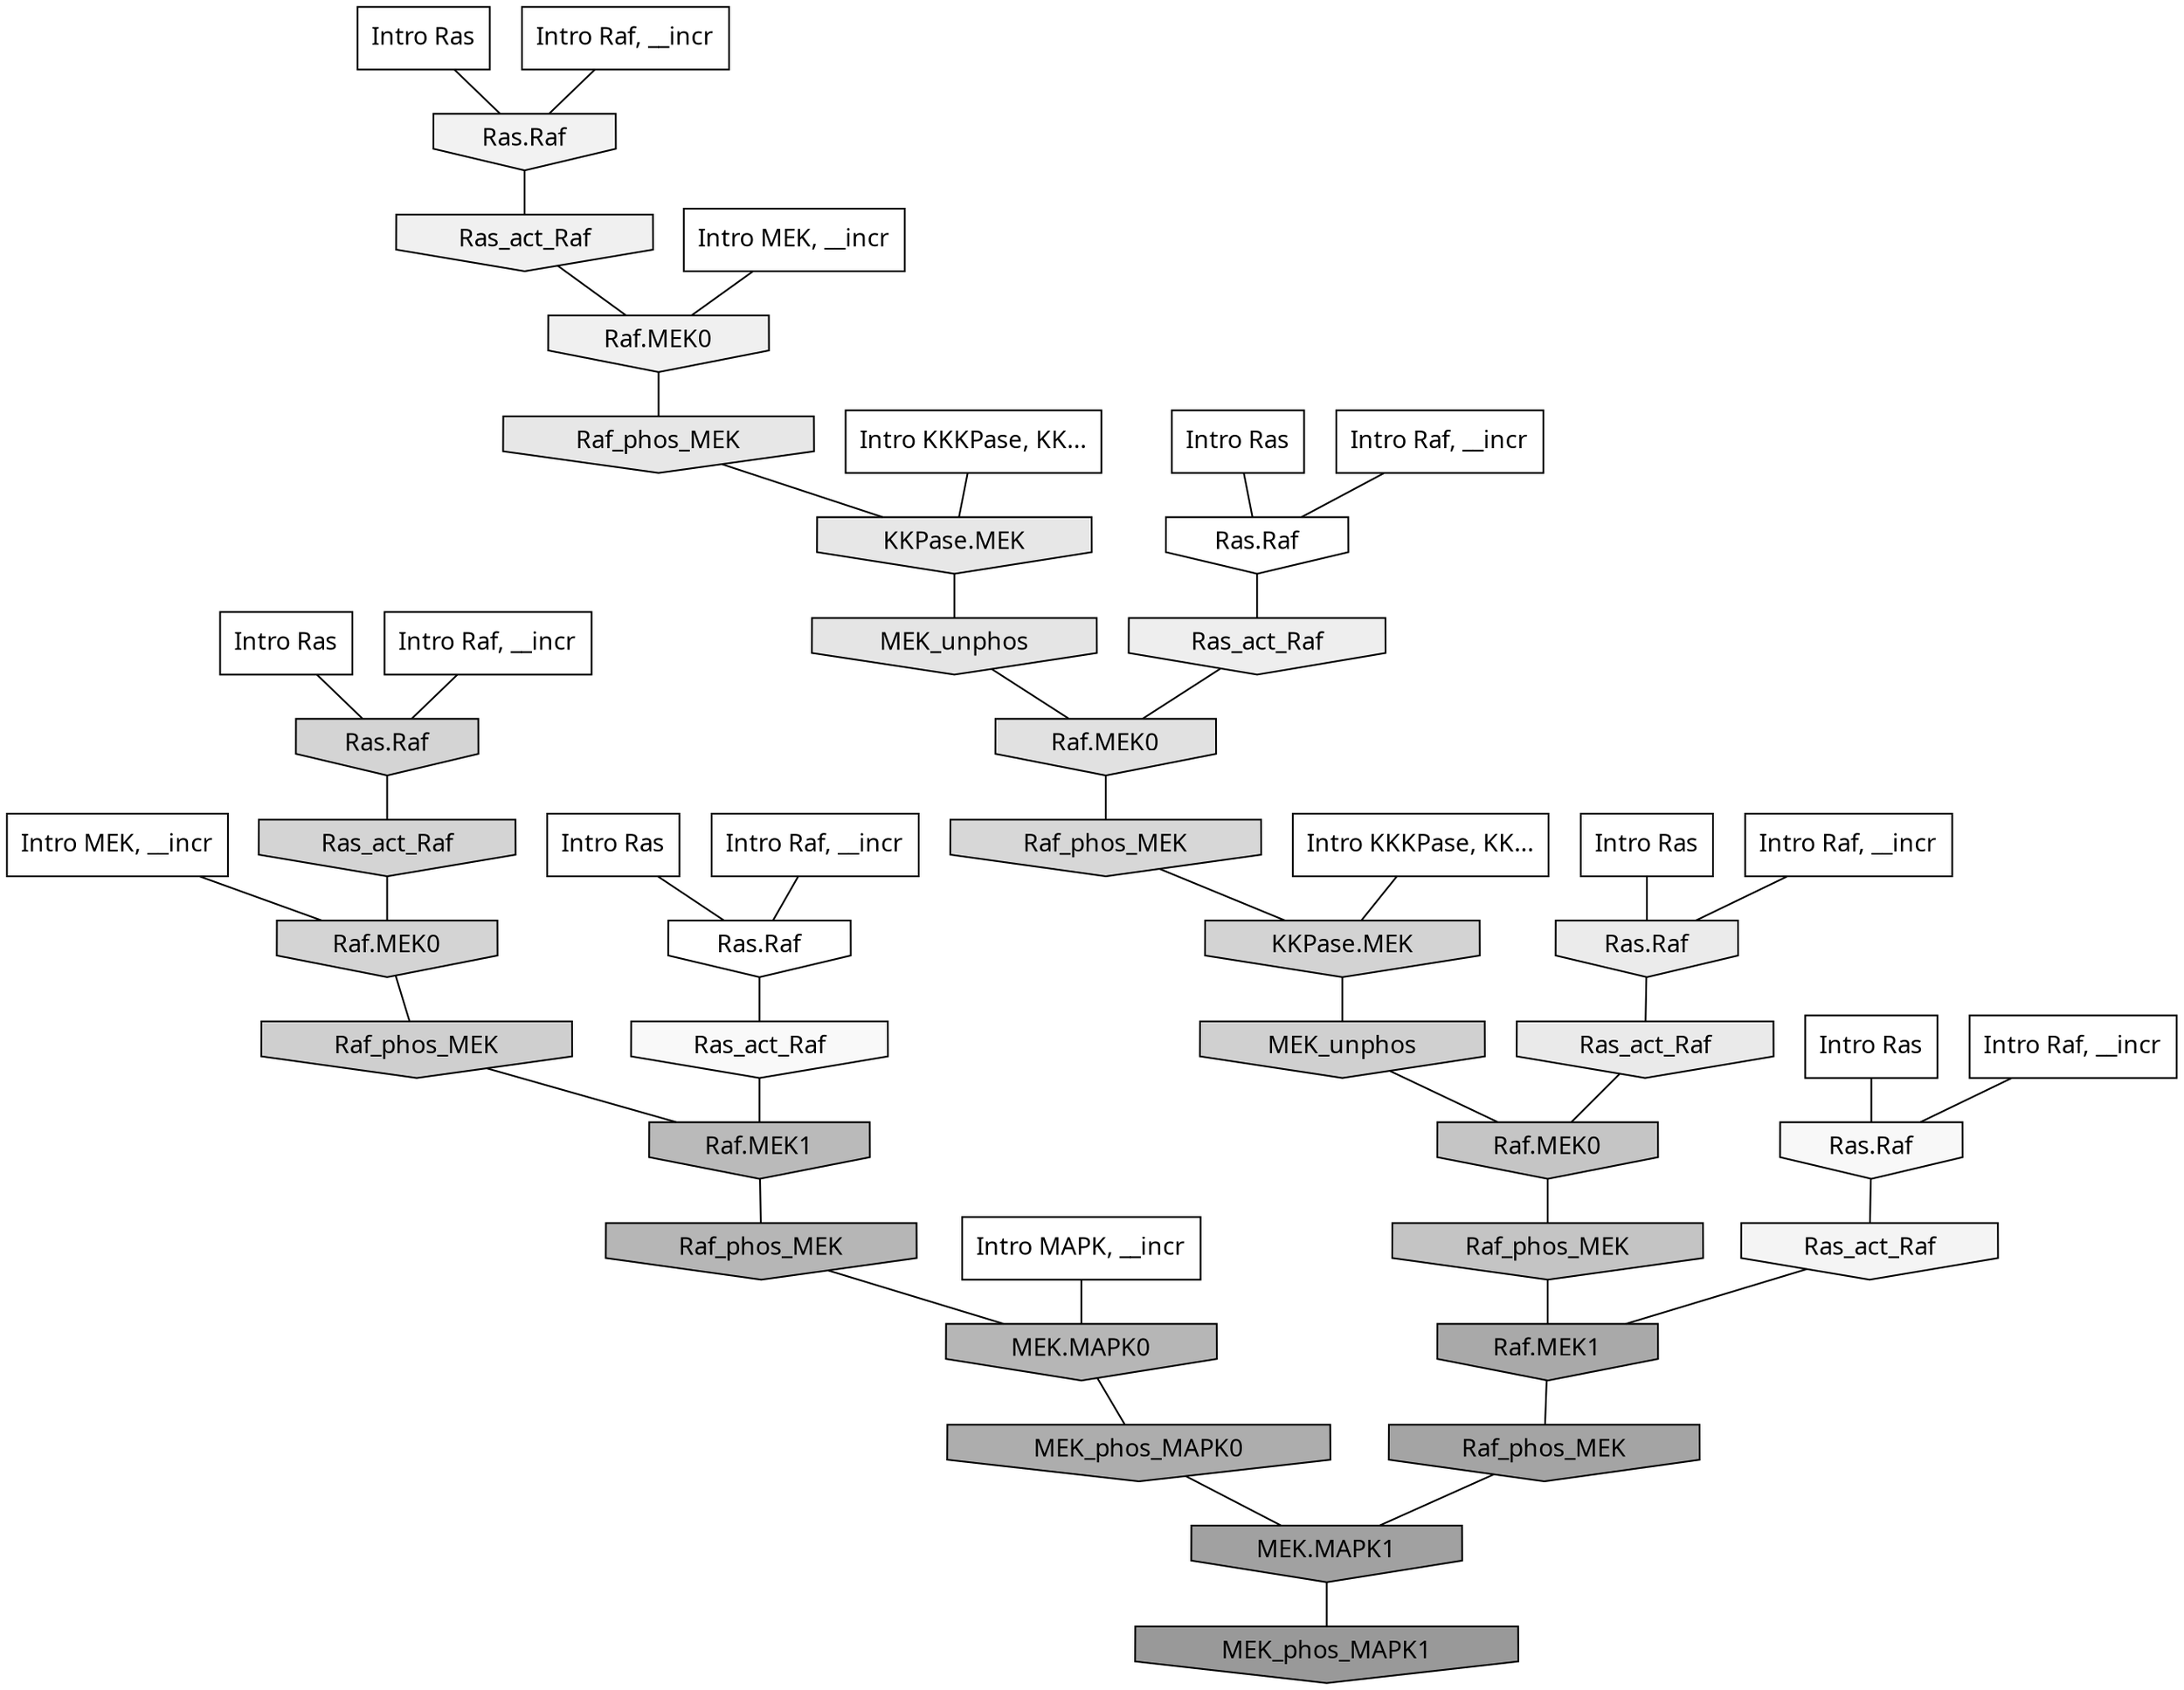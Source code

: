 digraph G{
  rankdir="TB";
  ranksep=0.30;
  node [fontname="CMU Serif"];
  edge [fontname="CMU Serif"];
  
  3 [label="Intro Ras", shape=rectangle, style=filled, fillcolor="0.000 0.000 1.000"]
  
  7 [label="Intro Ras", shape=rectangle, style=filled, fillcolor="0.000 0.000 1.000"]
  
  28 [label="Intro Ras", shape=rectangle, style=filled, fillcolor="0.000 0.000 1.000"]
  
  30 [label="Intro Ras", shape=rectangle, style=filled, fillcolor="0.000 0.000 1.000"]
  
  83 [label="Intro Ras", shape=rectangle, style=filled, fillcolor="0.000 0.000 1.000"]
  
  94 [label="Intro Ras", shape=rectangle, style=filled, fillcolor="0.000 0.000 1.000"]
  
  315 [label="Intro Raf, __incr", shape=rectangle, style=filled, fillcolor="0.000 0.000 1.000"]
  
  531 [label="Intro Raf, __incr", shape=rectangle, style=filled, fillcolor="0.000 0.000 1.000"]
  
  578 [label="Intro Raf, __incr", shape=rectangle, style=filled, fillcolor="0.000 0.000 1.000"]
  
  709 [label="Intro Raf, __incr", shape=rectangle, style=filled, fillcolor="0.000 0.000 1.000"]
  
  782 [label="Intro Raf, __incr", shape=rectangle, style=filled, fillcolor="0.000 0.000 1.000"]
  
  925 [label="Intro Raf, __incr", shape=rectangle, style=filled, fillcolor="0.000 0.000 1.000"]
  
  1340 [label="Intro MEK, __incr", shape=rectangle, style=filled, fillcolor="0.000 0.000 1.000"]
  
  1822 [label="Intro MEK, __incr", shape=rectangle, style=filled, fillcolor="0.000 0.000 1.000"]
  
  2475 [label="Intro MAPK, __incr", shape=rectangle, style=filled, fillcolor="0.000 0.000 1.000"]
  
  3104 [label="Intro KKKPase, KK...", shape=rectangle, style=filled, fillcolor="0.000 0.000 1.000"]
  
  3127 [label="Intro KKKPase, KK...", shape=rectangle, style=filled, fillcolor="0.000 0.000 1.000"]
  
  3247 [label="Ras.Raf", shape=invhouse, style=filled, fillcolor="0.000 0.000 1.000"]
  
  3283 [label="Ras.Raf", shape=invhouse, style=filled, fillcolor="0.000 0.000 1.000"]
  
  3480 [label="Ras_act_Raf", shape=invhouse, style=filled, fillcolor="0.000 0.000 0.975"]
  
  3511 [label="Ras.Raf", shape=invhouse, style=filled, fillcolor="0.000 0.000 0.969"]
  
  3631 [label="Ras_act_Raf", shape=invhouse, style=filled, fillcolor="0.000 0.000 0.957"]
  
  3709 [label="Ras.Raf", shape=invhouse, style=filled, fillcolor="0.000 0.000 0.948"]
  
  3832 [label="Ras_act_Raf", shape=invhouse, style=filled, fillcolor="0.000 0.000 0.940"]
  
  3835 [label="Raf.MEK0", shape=invhouse, style=filled, fillcolor="0.000 0.000 0.940"]
  
  3954 [label="Ras_act_Raf", shape=invhouse, style=filled, fillcolor="0.000 0.000 0.932"]
  
  4154 [label="Ras.Raf", shape=invhouse, style=filled, fillcolor="0.000 0.000 0.920"]
  
  4228 [label="Ras_act_Raf", shape=invhouse, style=filled, fillcolor="0.000 0.000 0.915"]
  
  4355 [label="Raf_phos_MEK", shape=invhouse, style=filled, fillcolor="0.000 0.000 0.906"]
  
  4386 [label="KKPase.MEK", shape=invhouse, style=filled, fillcolor="0.000 0.000 0.905"]
  
  4545 [label="MEK_unphos", shape=invhouse, style=filled, fillcolor="0.000 0.000 0.895"]
  
  4800 [label="Raf.MEK0", shape=invhouse, style=filled, fillcolor="0.000 0.000 0.880"]
  
  5523 [label="Raf_phos_MEK", shape=invhouse, style=filled, fillcolor="0.000 0.000 0.840"]
  
  5696 [label="Ras.Raf", shape=invhouse, style=filled, fillcolor="0.000 0.000 0.830"]
  
  5705 [label="Ras_act_Raf", shape=invhouse, style=filled, fillcolor="0.000 0.000 0.829"]
  
  5708 [label="Raf.MEK0", shape=invhouse, style=filled, fillcolor="0.000 0.000 0.829"]
  
  5819 [label="KKPase.MEK", shape=invhouse, style=filled, fillcolor="0.000 0.000 0.825"]
  
  6049 [label="MEK_unphos", shape=invhouse, style=filled, fillcolor="0.000 0.000 0.813"]
  
  6074 [label="Raf_phos_MEK", shape=invhouse, style=filled, fillcolor="0.000 0.000 0.812"]
  
  7180 [label="Raf.MEK0", shape=invhouse, style=filled, fillcolor="0.000 0.000 0.772"]
  
  7327 [label="Raf_phos_MEK", shape=invhouse, style=filled, fillcolor="0.000 0.000 0.767"]
  
  8587 [label="Raf.MEK1", shape=invhouse, style=filled, fillcolor="0.000 0.000 0.730"]
  
  9158 [label="Raf_phos_MEK", shape=invhouse, style=filled, fillcolor="0.000 0.000 0.714"]
  
  9267 [label="MEK.MAPK0", shape=invhouse, style=filled, fillcolor="0.000 0.000 0.712"]
  
  10998 [label="MEK_phos_MAPK0", shape=invhouse, style=filled, fillcolor="0.000 0.000 0.677"]
  
  11925 [label="Raf.MEK1", shape=invhouse, style=filled, fillcolor="0.000 0.000 0.661"]
  
  13097 [label="Raf_phos_MEK", shape=invhouse, style=filled, fillcolor="0.000 0.000 0.644"]
  
  14020 [label="MEK.MAPK1", shape=invhouse, style=filled, fillcolor="0.000 0.000 0.630"]
  
  16035 [label="MEK_phos_MAPK1", shape=invhouse, style=filled, fillcolor="0.000 0.000 0.600"]
  
  
  14020 -> 16035 [dir=none, color="0.000 0.000 0.000"] 
  13097 -> 14020 [dir=none, color="0.000 0.000 0.000"] 
  11925 -> 13097 [dir=none, color="0.000 0.000 0.000"] 
  10998 -> 14020 [dir=none, color="0.000 0.000 0.000"] 
  9267 -> 10998 [dir=none, color="0.000 0.000 0.000"] 
  9158 -> 9267 [dir=none, color="0.000 0.000 0.000"] 
  8587 -> 9158 [dir=none, color="0.000 0.000 0.000"] 
  7327 -> 11925 [dir=none, color="0.000 0.000 0.000"] 
  7180 -> 7327 [dir=none, color="0.000 0.000 0.000"] 
  6074 -> 8587 [dir=none, color="0.000 0.000 0.000"] 
  6049 -> 7180 [dir=none, color="0.000 0.000 0.000"] 
  5819 -> 6049 [dir=none, color="0.000 0.000 0.000"] 
  5708 -> 6074 [dir=none, color="0.000 0.000 0.000"] 
  5705 -> 5708 [dir=none, color="0.000 0.000 0.000"] 
  5696 -> 5705 [dir=none, color="0.000 0.000 0.000"] 
  5523 -> 5819 [dir=none, color="0.000 0.000 0.000"] 
  4800 -> 5523 [dir=none, color="0.000 0.000 0.000"] 
  4545 -> 4800 [dir=none, color="0.000 0.000 0.000"] 
  4386 -> 4545 [dir=none, color="0.000 0.000 0.000"] 
  4355 -> 4386 [dir=none, color="0.000 0.000 0.000"] 
  4228 -> 7180 [dir=none, color="0.000 0.000 0.000"] 
  4154 -> 4228 [dir=none, color="0.000 0.000 0.000"] 
  3954 -> 4800 [dir=none, color="0.000 0.000 0.000"] 
  3835 -> 4355 [dir=none, color="0.000 0.000 0.000"] 
  3832 -> 3835 [dir=none, color="0.000 0.000 0.000"] 
  3709 -> 3832 [dir=none, color="0.000 0.000 0.000"] 
  3631 -> 11925 [dir=none, color="0.000 0.000 0.000"] 
  3511 -> 3631 [dir=none, color="0.000 0.000 0.000"] 
  3480 -> 8587 [dir=none, color="0.000 0.000 0.000"] 
  3283 -> 3480 [dir=none, color="0.000 0.000 0.000"] 
  3247 -> 3954 [dir=none, color="0.000 0.000 0.000"] 
  3127 -> 5819 [dir=none, color="0.000 0.000 0.000"] 
  3104 -> 4386 [dir=none, color="0.000 0.000 0.000"] 
  2475 -> 9267 [dir=none, color="0.000 0.000 0.000"] 
  1822 -> 5708 [dir=none, color="0.000 0.000 0.000"] 
  1340 -> 3835 [dir=none, color="0.000 0.000 0.000"] 
  925 -> 5696 [dir=none, color="0.000 0.000 0.000"] 
  782 -> 3247 [dir=none, color="0.000 0.000 0.000"] 
  709 -> 4154 [dir=none, color="0.000 0.000 0.000"] 
  578 -> 3709 [dir=none, color="0.000 0.000 0.000"] 
  531 -> 3283 [dir=none, color="0.000 0.000 0.000"] 
  315 -> 3511 [dir=none, color="0.000 0.000 0.000"] 
  94 -> 3283 [dir=none, color="0.000 0.000 0.000"] 
  83 -> 3247 [dir=none, color="0.000 0.000 0.000"] 
  30 -> 4154 [dir=none, color="0.000 0.000 0.000"] 
  28 -> 3511 [dir=none, color="0.000 0.000 0.000"] 
  7 -> 5696 [dir=none, color="0.000 0.000 0.000"] 
  3 -> 3709 [dir=none, color="0.000 0.000 0.000"] 
  
  }
